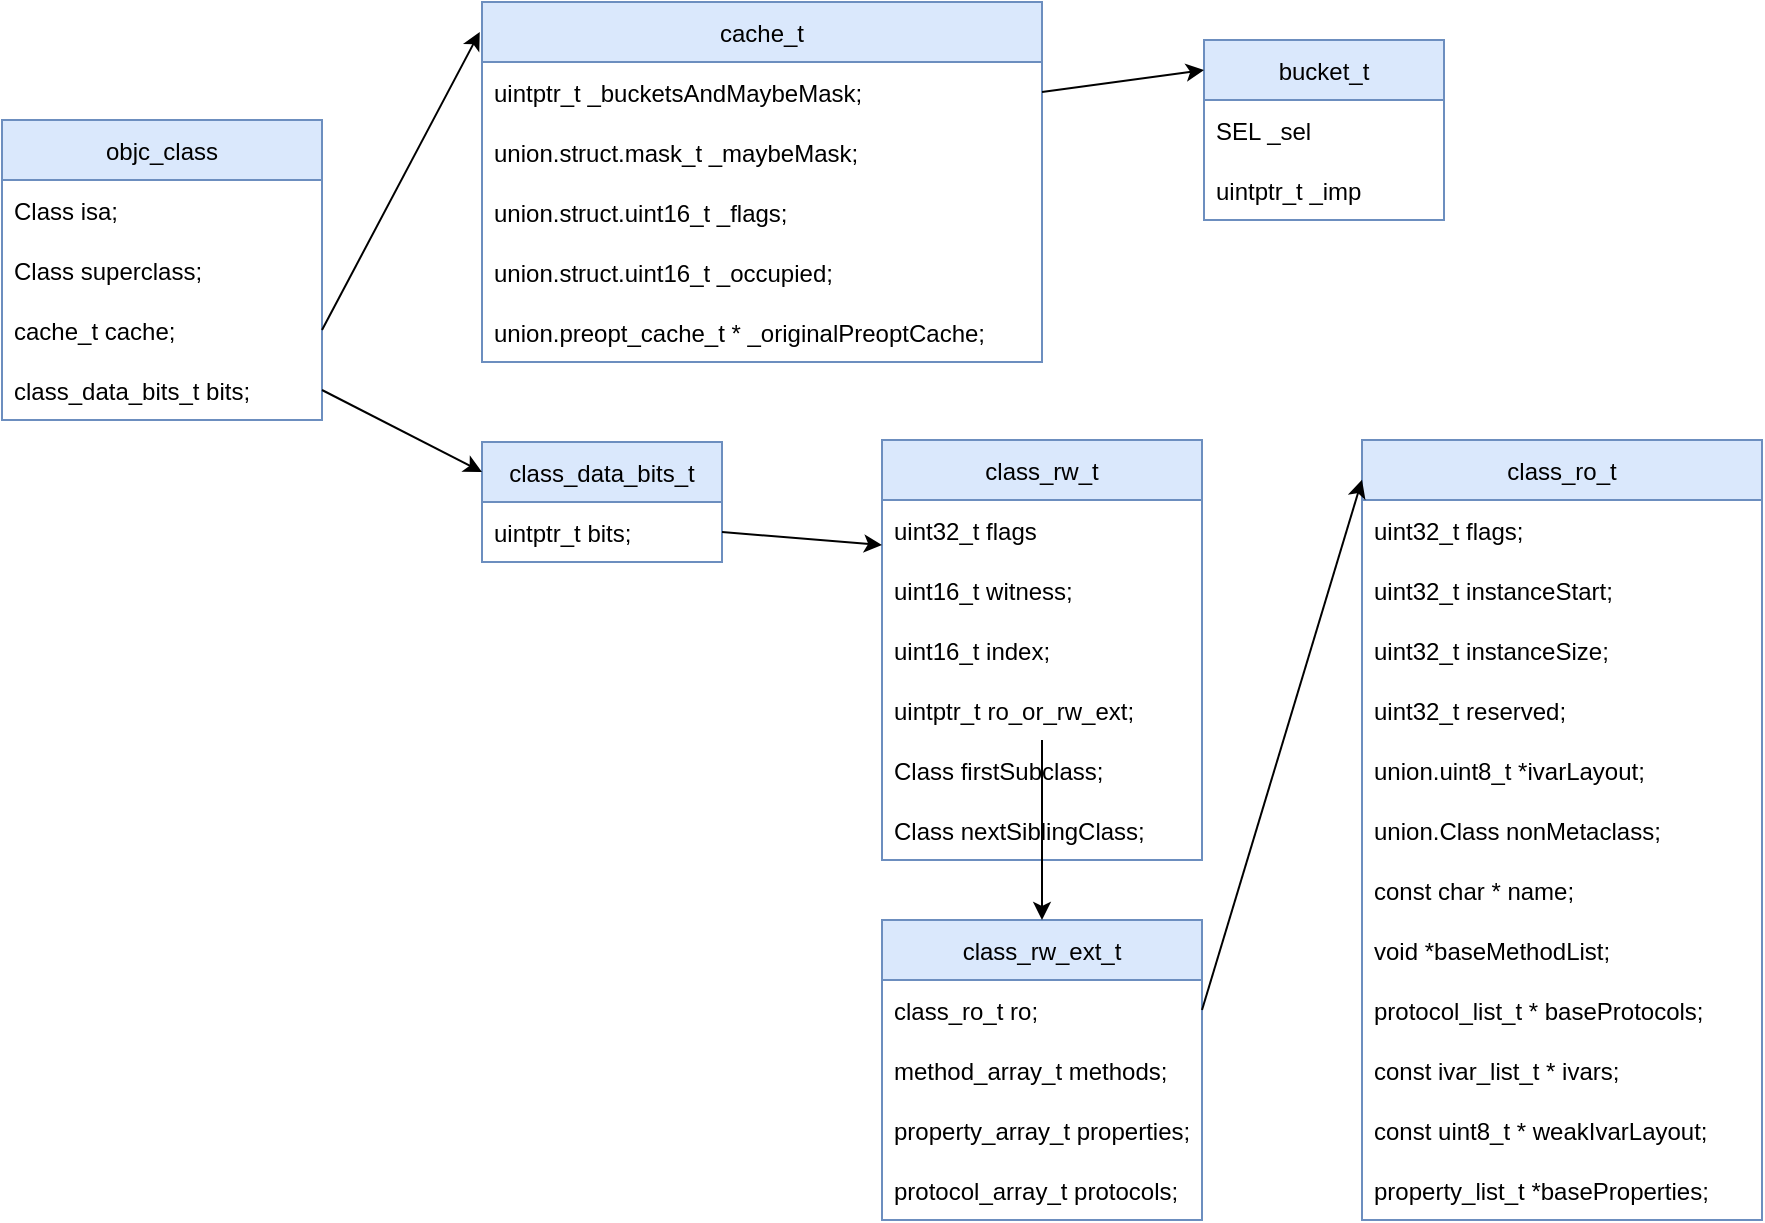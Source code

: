 <mxfile version="15.9.4" type="device"><diagram id="sWZyY5s55wBhyTPA-d96" name="Page-1"><mxGraphModel dx="969" dy="648" grid="1" gridSize="10" guides="1" tooltips="1" connect="1" arrows="1" fold="1" page="1" pageScale="1" pageWidth="4681" pageHeight="3300" background="#ffffff" math="0" shadow="0"><root><mxCell id="0"/><mxCell id="1" parent="0"/><mxCell id="EUVBrVsQkusrbXvd-tn7-8" value="objc_class" style="swimlane;fontStyle=0;childLayout=stackLayout;horizontal=1;startSize=30;horizontalStack=0;resizeParent=1;resizeParentMax=0;resizeLast=0;collapsible=1;marginBottom=0;fillColor=#dae8fc;strokeColor=#6c8ebf;" parent="1" vertex="1"><mxGeometry x="80" y="720" width="160" height="150" as="geometry"/></mxCell><mxCell id="EUVBrVsQkusrbXvd-tn7-9" value="Class isa;" style="text;align=left;verticalAlign=middle;spacingLeft=4;spacingRight=4;overflow=hidden;points=[[0,0.5],[1,0.5]];portConstraint=eastwest;rotatable=0;" parent="EUVBrVsQkusrbXvd-tn7-8" vertex="1"><mxGeometry y="30" width="160" height="30" as="geometry"/></mxCell><mxCell id="EUVBrVsQkusrbXvd-tn7-10" value="Class superclass;" style="text;strokeColor=none;fillColor=none;align=left;verticalAlign=middle;spacingLeft=4;spacingRight=4;overflow=hidden;points=[[0,0.5],[1,0.5]];portConstraint=eastwest;rotatable=0;" parent="EUVBrVsQkusrbXvd-tn7-8" vertex="1"><mxGeometry y="60" width="160" height="30" as="geometry"/></mxCell><mxCell id="EUVBrVsQkusrbXvd-tn7-11" value="cache_t cache;" style="text;strokeColor=none;fillColor=none;align=left;verticalAlign=middle;spacingLeft=4;spacingRight=4;overflow=hidden;points=[[0,0.5],[1,0.5]];portConstraint=eastwest;rotatable=0;" parent="EUVBrVsQkusrbXvd-tn7-8" vertex="1"><mxGeometry y="90" width="160" height="30" as="geometry"/></mxCell><mxCell id="EUVBrVsQkusrbXvd-tn7-14" value="class_data_bits_t bits; " style="text;strokeColor=none;fillColor=none;align=left;verticalAlign=middle;spacingLeft=4;spacingRight=4;overflow=hidden;points=[[0,0.5],[1,0.5]];portConstraint=eastwest;rotatable=0;" parent="EUVBrVsQkusrbXvd-tn7-8" vertex="1"><mxGeometry y="120" width="160" height="30" as="geometry"/></mxCell><mxCell id="EUVBrVsQkusrbXvd-tn7-15" value="cache_t" style="swimlane;fontStyle=0;childLayout=stackLayout;horizontal=1;startSize=30;horizontalStack=0;resizeParent=1;resizeParentMax=0;resizeLast=0;collapsible=1;marginBottom=0;fillColor=#dae8fc;strokeColor=#6c8ebf;" parent="1" vertex="1"><mxGeometry x="320" y="661" width="280" height="180" as="geometry"/></mxCell><mxCell id="EUVBrVsQkusrbXvd-tn7-16" value="uintptr_t _bucketsAndMaybeMask;" style="text;strokeColor=none;fillColor=none;align=left;verticalAlign=middle;spacingLeft=4;spacingRight=4;overflow=hidden;points=[[0,0.5],[1,0.5]];portConstraint=eastwest;rotatable=0;" parent="EUVBrVsQkusrbXvd-tn7-15" vertex="1"><mxGeometry y="30" width="280" height="30" as="geometry"/></mxCell><mxCell id="EUVBrVsQkusrbXvd-tn7-17" value="union.struct.mask_t _maybeMask;" style="text;strokeColor=none;fillColor=none;align=left;verticalAlign=middle;spacingLeft=4;spacingRight=4;overflow=hidden;points=[[0,0.5],[1,0.5]];portConstraint=eastwest;rotatable=0;" parent="EUVBrVsQkusrbXvd-tn7-15" vertex="1"><mxGeometry y="60" width="280" height="30" as="geometry"/></mxCell><mxCell id="EUVBrVsQkusrbXvd-tn7-18" value="union.struct.uint16_t _flags;" style="text;strokeColor=none;fillColor=none;align=left;verticalAlign=middle;spacingLeft=4;spacingRight=4;overflow=hidden;points=[[0,0.5],[1,0.5]];portConstraint=eastwest;rotatable=0;" parent="EUVBrVsQkusrbXvd-tn7-15" vertex="1"><mxGeometry y="90" width="280" height="30" as="geometry"/></mxCell><mxCell id="EUVBrVsQkusrbXvd-tn7-19" value="union.struct.uint16_t _occupied;" style="text;strokeColor=none;fillColor=none;align=left;verticalAlign=middle;spacingLeft=4;spacingRight=4;overflow=hidden;points=[[0,0.5],[1,0.5]];portConstraint=eastwest;rotatable=0;" parent="EUVBrVsQkusrbXvd-tn7-15" vertex="1"><mxGeometry y="120" width="280" height="30" as="geometry"/></mxCell><mxCell id="EUVBrVsQkusrbXvd-tn7-20" value="union.preopt_cache_t * _originalPreoptCache;" style="text;strokeColor=none;fillColor=none;align=left;verticalAlign=middle;spacingLeft=4;spacingRight=4;overflow=hidden;points=[[0,0.5],[1,0.5]];portConstraint=eastwest;rotatable=0;" parent="EUVBrVsQkusrbXvd-tn7-15" vertex="1"><mxGeometry y="150" width="280" height="30" as="geometry"/></mxCell><mxCell id="EUVBrVsQkusrbXvd-tn7-24" value="" style="endArrow=classic;html=1;rounded=0;entryX=-0.004;entryY=0.083;entryDx=0;entryDy=0;entryPerimeter=0;exitX=1;exitY=0.5;exitDx=0;exitDy=0;" parent="1" source="EUVBrVsQkusrbXvd-tn7-11" target="EUVBrVsQkusrbXvd-tn7-15" edge="1"><mxGeometry relative="1" as="geometry"><mxPoint x="230" y="820" as="sourcePoint"/><mxPoint x="390" y="820" as="targetPoint"/></mxGeometry></mxCell><mxCell id="EUVBrVsQkusrbXvd-tn7-28" value="class_data_bits_t" style="swimlane;fontStyle=0;childLayout=stackLayout;horizontal=1;startSize=30;horizontalStack=0;resizeParent=1;resizeParentMax=0;resizeLast=0;collapsible=1;marginBottom=0;fillColor=#dae8fc;strokeColor=#6c8ebf;" parent="1" vertex="1"><mxGeometry x="320" y="881" width="120" height="60" as="geometry"/></mxCell><mxCell id="EUVBrVsQkusrbXvd-tn7-29" value="uintptr_t bits;" style="text;strokeColor=none;fillColor=none;align=left;verticalAlign=middle;spacingLeft=4;spacingRight=4;overflow=hidden;points=[[0,0.5],[1,0.5]];portConstraint=eastwest;rotatable=0;" parent="EUVBrVsQkusrbXvd-tn7-28" vertex="1"><mxGeometry y="30" width="120" height="30" as="geometry"/></mxCell><mxCell id="EUVBrVsQkusrbXvd-tn7-34" value="" style="endArrow=classic;html=1;rounded=0;exitX=1;exitY=0.5;exitDx=0;exitDy=0;entryX=0;entryY=0.25;entryDx=0;entryDy=0;" parent="1" source="EUVBrVsQkusrbXvd-tn7-14" target="EUVBrVsQkusrbXvd-tn7-28" edge="1"><mxGeometry relative="1" as="geometry"><mxPoint x="200" y="930" as="sourcePoint"/><mxPoint x="320" y="855" as="targetPoint"/></mxGeometry></mxCell><mxCell id="EUVBrVsQkusrbXvd-tn7-35" value="class_rw_t" style="swimlane;fontStyle=0;childLayout=stackLayout;horizontal=1;startSize=30;horizontalStack=0;resizeParent=1;resizeParentMax=0;resizeLast=0;collapsible=1;marginBottom=0;fillColor=#dae8fc;strokeColor=#6c8ebf;" parent="1" vertex="1"><mxGeometry x="520" y="880" width="160" height="210" as="geometry"/></mxCell><mxCell id="EUVBrVsQkusrbXvd-tn7-36" value="uint32_t flags" style="text;strokeColor=none;fillColor=none;align=left;verticalAlign=middle;spacingLeft=4;spacingRight=4;overflow=hidden;points=[[0,0.5],[1,0.5]];portConstraint=eastwest;rotatable=0;" parent="EUVBrVsQkusrbXvd-tn7-35" vertex="1"><mxGeometry y="30" width="160" height="30" as="geometry"/></mxCell><mxCell id="5PCAre7dYMS5TSZ0oSng-1" value="uint16_t witness;" style="text;strokeColor=none;fillColor=none;align=left;verticalAlign=middle;spacingLeft=4;spacingRight=4;overflow=hidden;points=[[0,0.5],[1,0.5]];portConstraint=eastwest;rotatable=0;" parent="EUVBrVsQkusrbXvd-tn7-35" vertex="1"><mxGeometry y="60" width="160" height="30" as="geometry"/></mxCell><mxCell id="5PCAre7dYMS5TSZ0oSng-2" value="uint16_t index;" style="text;strokeColor=none;fillColor=none;align=left;verticalAlign=middle;spacingLeft=4;spacingRight=4;overflow=hidden;points=[[0,0.5],[1,0.5]];portConstraint=eastwest;rotatable=0;" parent="EUVBrVsQkusrbXvd-tn7-35" vertex="1"><mxGeometry y="90" width="160" height="30" as="geometry"/></mxCell><mxCell id="5PCAre7dYMS5TSZ0oSng-3" value="uintptr_t ro_or_rw_ext;" style="text;strokeColor=none;fillColor=none;align=left;verticalAlign=middle;spacingLeft=4;spacingRight=4;overflow=hidden;points=[[0,0.5],[1,0.5]];portConstraint=eastwest;rotatable=0;" parent="EUVBrVsQkusrbXvd-tn7-35" vertex="1"><mxGeometry y="120" width="160" height="30" as="geometry"/></mxCell><mxCell id="5PCAre7dYMS5TSZ0oSng-4" value="Class firstSubclass;" style="text;strokeColor=none;fillColor=none;align=left;verticalAlign=middle;spacingLeft=4;spacingRight=4;overflow=hidden;points=[[0,0.5],[1,0.5]];portConstraint=eastwest;rotatable=0;" parent="EUVBrVsQkusrbXvd-tn7-35" vertex="1"><mxGeometry y="150" width="160" height="30" as="geometry"/></mxCell><mxCell id="5PCAre7dYMS5TSZ0oSng-5" value="Class nextSiblingClass;" style="text;strokeColor=none;fillColor=none;align=left;verticalAlign=middle;spacingLeft=4;spacingRight=4;overflow=hidden;points=[[0,0.5],[1,0.5]];portConstraint=eastwest;rotatable=0;" parent="EUVBrVsQkusrbXvd-tn7-35" vertex="1"><mxGeometry y="180" width="160" height="30" as="geometry"/></mxCell><mxCell id="EUVBrVsQkusrbXvd-tn7-38" value="" style="endArrow=classic;html=1;rounded=0;exitX=1;exitY=0.5;exitDx=0;exitDy=0;entryX=0;entryY=0.25;entryDx=0;entryDy=0;" parent="1" source="EUVBrVsQkusrbXvd-tn7-29" target="EUVBrVsQkusrbXvd-tn7-35" edge="1"><mxGeometry relative="1" as="geometry"><mxPoint x="650" y="980" as="sourcePoint"/><mxPoint x="730" y="980" as="targetPoint"/></mxGeometry></mxCell><mxCell id="EUVBrVsQkusrbXvd-tn7-39" value="class_rw_ext_t" style="swimlane;fontStyle=0;childLayout=stackLayout;horizontal=1;startSize=30;horizontalStack=0;resizeParent=1;resizeParentMax=0;resizeLast=0;collapsible=1;marginBottom=0;fillColor=#dae8fc;strokeColor=#6c8ebf;" parent="1" vertex="1"><mxGeometry x="520" y="1120" width="160" height="150" as="geometry"/></mxCell><mxCell id="EUVBrVsQkusrbXvd-tn7-40" value="class_ro_t ro;" style="text;strokeColor=none;fillColor=none;align=left;verticalAlign=middle;spacingLeft=4;spacingRight=4;overflow=hidden;points=[[0,0.5],[1,0.5]];portConstraint=eastwest;rotatable=0;" parent="EUVBrVsQkusrbXvd-tn7-39" vertex="1"><mxGeometry y="30" width="160" height="30" as="geometry"/></mxCell><mxCell id="EUVBrVsQkusrbXvd-tn7-41" value="method_array_t methods;" style="text;strokeColor=none;fillColor=none;align=left;verticalAlign=middle;spacingLeft=4;spacingRight=4;overflow=hidden;points=[[0,0.5],[1,0.5]];portConstraint=eastwest;rotatable=0;" parent="EUVBrVsQkusrbXvd-tn7-39" vertex="1"><mxGeometry y="60" width="160" height="30" as="geometry"/></mxCell><mxCell id="EUVBrVsQkusrbXvd-tn7-42" value="property_array_t properties;" style="text;strokeColor=none;fillColor=none;align=left;verticalAlign=middle;spacingLeft=4;spacingRight=4;overflow=hidden;points=[[0,0.5],[1,0.5]];portConstraint=eastwest;rotatable=0;" parent="EUVBrVsQkusrbXvd-tn7-39" vertex="1"><mxGeometry y="90" width="160" height="30" as="geometry"/></mxCell><mxCell id="EUVBrVsQkusrbXvd-tn7-43" value="protocol_array_t protocols;" style="text;strokeColor=none;fillColor=none;align=left;verticalAlign=middle;spacingLeft=4;spacingRight=4;overflow=hidden;points=[[0,0.5],[1,0.5]];portConstraint=eastwest;rotatable=0;" parent="EUVBrVsQkusrbXvd-tn7-39" vertex="1"><mxGeometry y="120" width="160" height="30" as="geometry"/></mxCell><mxCell id="EUVBrVsQkusrbXvd-tn7-44" value="" style="endArrow=classic;html=1;rounded=0;" parent="1" source="5PCAre7dYMS5TSZ0oSng-3" target="EUVBrVsQkusrbXvd-tn7-39" edge="1"><mxGeometry relative="1" as="geometry"><mxPoint x="840" y="890" as="sourcePoint"/><mxPoint x="920" y="890" as="targetPoint"/></mxGeometry></mxCell><mxCell id="EUVBrVsQkusrbXvd-tn7-45" value="class_ro_t" style="swimlane;fontStyle=0;childLayout=stackLayout;horizontal=1;startSize=30;horizontalStack=0;resizeParent=1;resizeParentMax=0;resizeLast=0;collapsible=1;marginBottom=0;aspect=fixed;fillColor=#dae8fc;strokeColor=#6c8ebf;" parent="1" vertex="1"><mxGeometry x="760" y="880" width="200" height="390" as="geometry"/></mxCell><mxCell id="EUVBrVsQkusrbXvd-tn7-46" value="uint32_t flags;" style="text;strokeColor=none;fillColor=none;align=left;verticalAlign=middle;spacingLeft=4;spacingRight=4;overflow=hidden;points=[[0,0.5],[1,0.5]];portConstraint=eastwest;rotatable=0;" parent="EUVBrVsQkusrbXvd-tn7-45" vertex="1"><mxGeometry y="30" width="200" height="30" as="geometry"/></mxCell><mxCell id="EUVBrVsQkusrbXvd-tn7-47" value="uint32_t instanceStart;" style="text;strokeColor=none;fillColor=none;align=left;verticalAlign=middle;spacingLeft=4;spacingRight=4;overflow=hidden;points=[[0,0.5],[1,0.5]];portConstraint=eastwest;rotatable=0;" parent="EUVBrVsQkusrbXvd-tn7-45" vertex="1"><mxGeometry y="60" width="200" height="30" as="geometry"/></mxCell><mxCell id="EUVBrVsQkusrbXvd-tn7-48" value="uint32_t instanceSize;" style="text;strokeColor=none;fillColor=none;align=left;verticalAlign=middle;spacingLeft=4;spacingRight=4;overflow=hidden;points=[[0,0.5],[1,0.5]];portConstraint=eastwest;rotatable=0;" parent="EUVBrVsQkusrbXvd-tn7-45" vertex="1"><mxGeometry y="90" width="200" height="30" as="geometry"/></mxCell><mxCell id="EUVBrVsQkusrbXvd-tn7-49" value="    uint32_t reserved;" style="text;strokeColor=none;fillColor=none;align=left;verticalAlign=middle;spacingLeft=4;spacingRight=4;overflow=hidden;points=[[0,0.5],[1,0.5]];portConstraint=eastwest;rotatable=0;" parent="EUVBrVsQkusrbXvd-tn7-45" vertex="1"><mxGeometry y="120" width="200" height="30" as="geometry"/></mxCell><mxCell id="EUVBrVsQkusrbXvd-tn7-50" value="union.uint8_t *ivarLayout;" style="text;strokeColor=none;fillColor=none;align=left;verticalAlign=middle;spacingLeft=4;spacingRight=4;overflow=hidden;points=[[0,0.5],[1,0.5]];portConstraint=eastwest;rotatable=0;" parent="EUVBrVsQkusrbXvd-tn7-45" vertex="1"><mxGeometry y="150" width="200" height="30" as="geometry"/></mxCell><mxCell id="EUVBrVsQkusrbXvd-tn7-51" value="union.Class nonMetaclass;" style="text;strokeColor=none;fillColor=none;align=left;verticalAlign=middle;spacingLeft=4;spacingRight=4;overflow=hidden;points=[[0,0.5],[1,0.5]];portConstraint=eastwest;rotatable=0;" parent="EUVBrVsQkusrbXvd-tn7-45" vertex="1"><mxGeometry y="180" width="200" height="30" as="geometry"/></mxCell><mxCell id="EUVBrVsQkusrbXvd-tn7-52" value="const char * name;" style="text;strokeColor=none;fillColor=none;align=left;verticalAlign=middle;spacingLeft=4;spacingRight=4;overflow=hidden;points=[[0,0.5],[1,0.5]];portConstraint=eastwest;rotatable=0;" parent="EUVBrVsQkusrbXvd-tn7-45" vertex="1"><mxGeometry y="210" width="200" height="30" as="geometry"/></mxCell><mxCell id="EUVBrVsQkusrbXvd-tn7-53" value="void *baseMethodList;" style="text;strokeColor=none;fillColor=none;align=left;verticalAlign=middle;spacingLeft=4;spacingRight=4;overflow=hidden;points=[[0,0.5],[1,0.5]];portConstraint=eastwest;rotatable=0;" parent="EUVBrVsQkusrbXvd-tn7-45" vertex="1"><mxGeometry y="240" width="200" height="30" as="geometry"/></mxCell><mxCell id="EUVBrVsQkusrbXvd-tn7-54" value="protocol_list_t * baseProtocols;" style="text;strokeColor=none;fillColor=none;align=left;verticalAlign=middle;spacingLeft=4;spacingRight=4;overflow=hidden;points=[[0,0.5],[1,0.5]];portConstraint=eastwest;rotatable=0;" parent="EUVBrVsQkusrbXvd-tn7-45" vertex="1"><mxGeometry y="270" width="200" height="30" as="geometry"/></mxCell><mxCell id="EUVBrVsQkusrbXvd-tn7-55" value="const ivar_list_t * ivars;" style="text;strokeColor=none;fillColor=none;align=left;verticalAlign=middle;spacingLeft=4;spacingRight=4;overflow=hidden;points=[[0,0.5],[1,0.5]];portConstraint=eastwest;rotatable=0;" parent="EUVBrVsQkusrbXvd-tn7-45" vertex="1"><mxGeometry y="300" width="200" height="30" as="geometry"/></mxCell><mxCell id="EUVBrVsQkusrbXvd-tn7-56" value="const uint8_t * weakIvarLayout;" style="text;strokeColor=none;fillColor=none;align=left;verticalAlign=middle;spacingLeft=4;spacingRight=4;overflow=hidden;points=[[0,0.5],[1,0.5]];portConstraint=eastwest;rotatable=0;" parent="EUVBrVsQkusrbXvd-tn7-45" vertex="1"><mxGeometry y="330" width="200" height="30" as="geometry"/></mxCell><mxCell id="EUVBrVsQkusrbXvd-tn7-57" value="property_list_t *baseProperties;" style="text;strokeColor=none;fillColor=none;align=left;verticalAlign=middle;spacingLeft=4;spacingRight=4;overflow=hidden;points=[[0,0.5],[1,0.5]];portConstraint=eastwest;rotatable=0;" parent="EUVBrVsQkusrbXvd-tn7-45" vertex="1"><mxGeometry y="360" width="200" height="30" as="geometry"/></mxCell><mxCell id="EUVBrVsQkusrbXvd-tn7-58" value="" style="endArrow=classic;html=1;rounded=0;exitX=1;exitY=0.5;exitDx=0;exitDy=0;entryX=0;entryY=0.051;entryDx=0;entryDy=0;entryPerimeter=0;" parent="1" source="EUVBrVsQkusrbXvd-tn7-40" target="EUVBrVsQkusrbXvd-tn7-45" edge="1"><mxGeometry relative="1" as="geometry"><mxPoint x="1090" y="880" as="sourcePoint"/><mxPoint x="1160" y="850" as="targetPoint"/></mxGeometry></mxCell><mxCell id="ZiVrKUWqPOpp7fIJttym-1" value="bucket_t" style="swimlane;fontStyle=0;childLayout=stackLayout;horizontal=1;startSize=30;horizontalStack=0;resizeParent=1;resizeParentMax=0;resizeLast=0;collapsible=1;marginBottom=0;fillColor=#dae8fc;strokeColor=#6c8ebf;" vertex="1" parent="1"><mxGeometry x="681" y="680" width="120" height="90" as="geometry"/></mxCell><mxCell id="ZiVrKUWqPOpp7fIJttym-2" value="SEL _sel" style="text;strokeColor=none;fillColor=none;align=left;verticalAlign=middle;spacingLeft=4;spacingRight=4;overflow=hidden;points=[[0,0.5],[1,0.5]];portConstraint=eastwest;rotatable=0;" vertex="1" parent="ZiVrKUWqPOpp7fIJttym-1"><mxGeometry y="30" width="120" height="30" as="geometry"/></mxCell><mxCell id="ZiVrKUWqPOpp7fIJttym-3" value="uintptr_t _imp" style="text;strokeColor=none;fillColor=none;align=left;verticalAlign=middle;spacingLeft=4;spacingRight=4;overflow=hidden;points=[[0,0.5],[1,0.5]];portConstraint=eastwest;rotatable=0;" vertex="1" parent="ZiVrKUWqPOpp7fIJttym-1"><mxGeometry y="60" width="120" height="30" as="geometry"/></mxCell><mxCell id="ZiVrKUWqPOpp7fIJttym-4" value="" style="endArrow=classic;html=1;rounded=0;entryX=0;entryY=0.167;entryDx=0;entryDy=0;exitX=1;exitY=0.5;exitDx=0;exitDy=0;entryPerimeter=0;" edge="1" parent="1" source="EUVBrVsQkusrbXvd-tn7-16" target="ZiVrKUWqPOpp7fIJttym-1"><mxGeometry relative="1" as="geometry"><mxPoint x="620" y="710" as="sourcePoint"/><mxPoint x="700" y="716.5" as="targetPoint"/></mxGeometry></mxCell></root></mxGraphModel></diagram></mxfile>